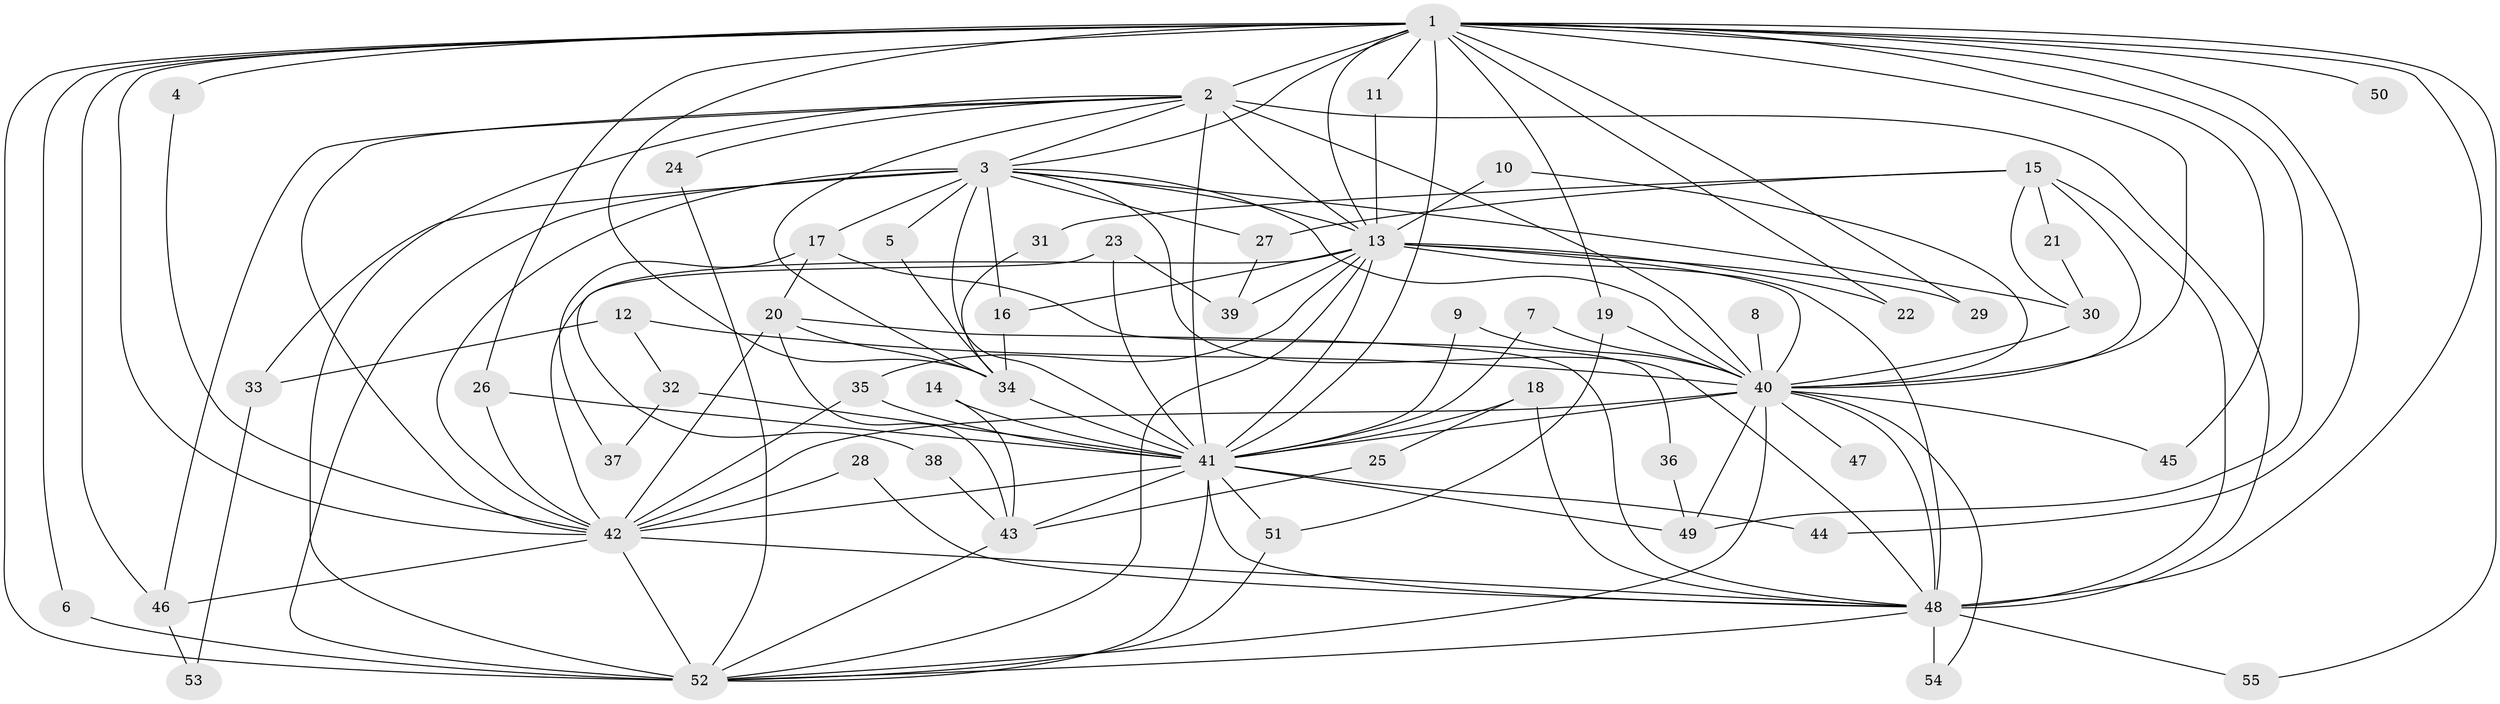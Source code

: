 // original degree distribution, {20: 0.01282051282051282, 26: 0.01282051282051282, 17: 0.038461538461538464, 15: 0.02564102564102564, 14: 0.01282051282051282, 27: 0.01282051282051282, 16: 0.01282051282051282, 7: 0.02564102564102564, 2: 0.5769230769230769, 3: 0.16666666666666666, 5: 0.01282051282051282, 6: 0.01282051282051282, 4: 0.07692307692307693}
// Generated by graph-tools (version 1.1) at 2025/36/03/04/25 23:36:15]
// undirected, 55 vertices, 134 edges
graph export_dot {
  node [color=gray90,style=filled];
  1;
  2;
  3;
  4;
  5;
  6;
  7;
  8;
  9;
  10;
  11;
  12;
  13;
  14;
  15;
  16;
  17;
  18;
  19;
  20;
  21;
  22;
  23;
  24;
  25;
  26;
  27;
  28;
  29;
  30;
  31;
  32;
  33;
  34;
  35;
  36;
  37;
  38;
  39;
  40;
  41;
  42;
  43;
  44;
  45;
  46;
  47;
  48;
  49;
  50;
  51;
  52;
  53;
  54;
  55;
  1 -- 2 [weight=2.0];
  1 -- 3 [weight=2.0];
  1 -- 4 [weight=1.0];
  1 -- 6 [weight=1.0];
  1 -- 11 [weight=1.0];
  1 -- 13 [weight=2.0];
  1 -- 19 [weight=1.0];
  1 -- 22 [weight=1.0];
  1 -- 26 [weight=1.0];
  1 -- 29 [weight=1.0];
  1 -- 34 [weight=1.0];
  1 -- 40 [weight=2.0];
  1 -- 41 [weight=3.0];
  1 -- 42 [weight=2.0];
  1 -- 44 [weight=2.0];
  1 -- 45 [weight=1.0];
  1 -- 46 [weight=1.0];
  1 -- 48 [weight=2.0];
  1 -- 49 [weight=1.0];
  1 -- 50 [weight=2.0];
  1 -- 52 [weight=2.0];
  1 -- 55 [weight=1.0];
  2 -- 3 [weight=1.0];
  2 -- 13 [weight=1.0];
  2 -- 24 [weight=2.0];
  2 -- 34 [weight=1.0];
  2 -- 40 [weight=2.0];
  2 -- 41 [weight=1.0];
  2 -- 42 [weight=1.0];
  2 -- 46 [weight=1.0];
  2 -- 48 [weight=2.0];
  2 -- 52 [weight=1.0];
  3 -- 5 [weight=1.0];
  3 -- 13 [weight=1.0];
  3 -- 16 [weight=1.0];
  3 -- 17 [weight=1.0];
  3 -- 27 [weight=1.0];
  3 -- 30 [weight=1.0];
  3 -- 33 [weight=1.0];
  3 -- 40 [weight=1.0];
  3 -- 41 [weight=2.0];
  3 -- 42 [weight=1.0];
  3 -- 48 [weight=1.0];
  3 -- 52 [weight=2.0];
  4 -- 42 [weight=1.0];
  5 -- 34 [weight=1.0];
  6 -- 52 [weight=1.0];
  7 -- 40 [weight=1.0];
  7 -- 41 [weight=1.0];
  8 -- 40 [weight=1.0];
  9 -- 40 [weight=1.0];
  9 -- 41 [weight=1.0];
  10 -- 13 [weight=1.0];
  10 -- 40 [weight=1.0];
  11 -- 13 [weight=1.0];
  12 -- 32 [weight=1.0];
  12 -- 33 [weight=1.0];
  12 -- 40 [weight=1.0];
  13 -- 16 [weight=1.0];
  13 -- 22 [weight=1.0];
  13 -- 29 [weight=1.0];
  13 -- 35 [weight=1.0];
  13 -- 39 [weight=1.0];
  13 -- 40 [weight=1.0];
  13 -- 41 [weight=2.0];
  13 -- 42 [weight=1.0];
  13 -- 48 [weight=1.0];
  13 -- 52 [weight=1.0];
  14 -- 41 [weight=1.0];
  14 -- 43 [weight=1.0];
  15 -- 21 [weight=1.0];
  15 -- 27 [weight=1.0];
  15 -- 30 [weight=1.0];
  15 -- 31 [weight=1.0];
  15 -- 40 [weight=1.0];
  15 -- 48 [weight=1.0];
  16 -- 34 [weight=1.0];
  17 -- 20 [weight=1.0];
  17 -- 36 [weight=1.0];
  17 -- 37 [weight=1.0];
  18 -- 25 [weight=1.0];
  18 -- 41 [weight=1.0];
  18 -- 48 [weight=1.0];
  19 -- 40 [weight=1.0];
  19 -- 51 [weight=1.0];
  20 -- 34 [weight=1.0];
  20 -- 42 [weight=1.0];
  20 -- 43 [weight=1.0];
  20 -- 48 [weight=1.0];
  21 -- 30 [weight=1.0];
  23 -- 38 [weight=1.0];
  23 -- 39 [weight=1.0];
  23 -- 41 [weight=1.0];
  24 -- 52 [weight=1.0];
  25 -- 43 [weight=1.0];
  26 -- 41 [weight=1.0];
  26 -- 42 [weight=1.0];
  27 -- 39 [weight=1.0];
  28 -- 42 [weight=1.0];
  28 -- 48 [weight=1.0];
  30 -- 40 [weight=1.0];
  31 -- 34 [weight=1.0];
  32 -- 37 [weight=1.0];
  32 -- 41 [weight=1.0];
  33 -- 53 [weight=1.0];
  34 -- 41 [weight=1.0];
  35 -- 41 [weight=1.0];
  35 -- 42 [weight=1.0];
  36 -- 49 [weight=1.0];
  38 -- 43 [weight=1.0];
  40 -- 41 [weight=1.0];
  40 -- 42 [weight=1.0];
  40 -- 45 [weight=1.0];
  40 -- 47 [weight=1.0];
  40 -- 48 [weight=1.0];
  40 -- 49 [weight=1.0];
  40 -- 52 [weight=1.0];
  40 -- 54 [weight=1.0];
  41 -- 42 [weight=2.0];
  41 -- 43 [weight=1.0];
  41 -- 44 [weight=1.0];
  41 -- 48 [weight=1.0];
  41 -- 49 [weight=1.0];
  41 -- 51 [weight=1.0];
  41 -- 52 [weight=1.0];
  42 -- 46 [weight=1.0];
  42 -- 48 [weight=1.0];
  42 -- 52 [weight=1.0];
  43 -- 52 [weight=1.0];
  46 -- 53 [weight=1.0];
  48 -- 52 [weight=1.0];
  48 -- 54 [weight=2.0];
  48 -- 55 [weight=1.0];
  51 -- 52 [weight=1.0];
}
